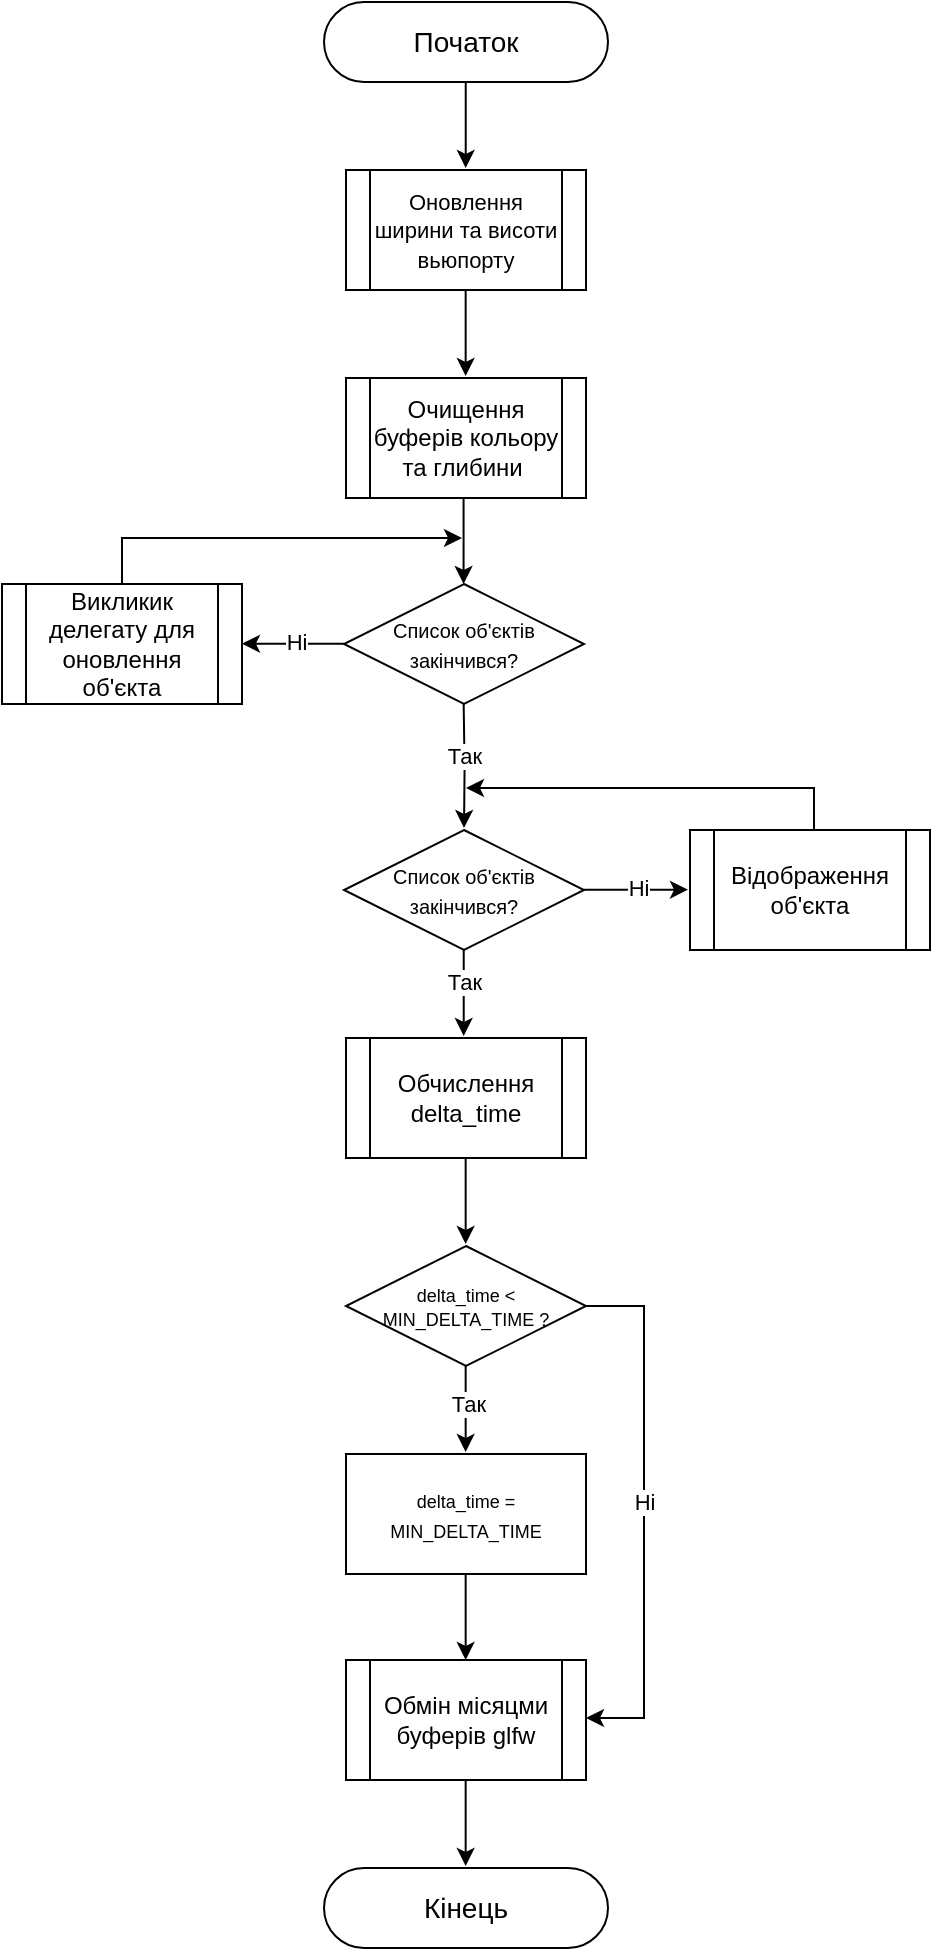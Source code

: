 <mxfile version="24.4.0" type="device">
  <diagram id="C5RBs43oDa-KdzZeNtuy" name="Page-1">
    <mxGraphModel dx="2665" dy="994" grid="1" gridSize="10" guides="1" tooltips="1" connect="1" arrows="1" fold="1" page="1" pageScale="1" pageWidth="827" pageHeight="1169" math="0" shadow="0">
      <root>
        <mxCell id="WIyWlLk6GJQsqaUBKTNV-0" />
        <mxCell id="WIyWlLk6GJQsqaUBKTNV-1" parent="WIyWlLk6GJQsqaUBKTNV-0" />
        <mxCell id="doYjt0I-bv-tzujPuIN1-162" value="&lt;font style=&quot;font-size: 14px;&quot;&gt;Початок&lt;/font&gt;" style="rounded=1;whiteSpace=wrap;html=1;arcSize=50;" parent="WIyWlLk6GJQsqaUBKTNV-1" vertex="1">
          <mxGeometry x="-485" width="142" height="40" as="geometry" />
        </mxCell>
        <mxCell id="doYjt0I-bv-tzujPuIN1-163" value="&lt;font style=&quot;font-size: 14px;&quot;&gt;Кінець&lt;/font&gt;" style="rounded=1;whiteSpace=wrap;html=1;arcSize=50;" parent="WIyWlLk6GJQsqaUBKTNV-1" vertex="1">
          <mxGeometry x="-485" y="933" width="142" height="40" as="geometry" />
        </mxCell>
        <mxCell id="doYjt0I-bv-tzujPuIN1-175" value="Обмін місяцми буферів glfw" style="shape=process;whiteSpace=wrap;html=1;backgroundOutline=1;" parent="WIyWlLk6GJQsqaUBKTNV-1" vertex="1">
          <mxGeometry x="-474" y="829" width="120" height="60" as="geometry" />
        </mxCell>
        <mxCell id="doYjt0I-bv-tzujPuIN1-209" style="edgeStyle=orthogonalEdgeStyle;rounded=0;orthogonalLoop=1;jettySize=auto;html=1;entryX=0.5;entryY=0;entryDx=0;entryDy=0;" parent="WIyWlLk6GJQsqaUBKTNV-1" edge="1">
          <mxGeometry relative="1" as="geometry">
            <mxPoint x="-414.17" y="889" as="sourcePoint" />
            <mxPoint x="-414.17" y="932" as="targetPoint" />
          </mxGeometry>
        </mxCell>
        <mxCell id="IGiyjCsBwK7ziJwL-YGV-0" value="&lt;font style=&quot;font-size: 11px;&quot;&gt;Оновлення ширини та висоти вьюпорту&lt;/font&gt;" style="shape=process;whiteSpace=wrap;html=1;backgroundOutline=1;" vertex="1" parent="WIyWlLk6GJQsqaUBKTNV-1">
          <mxGeometry x="-474" y="84" width="120" height="60" as="geometry" />
        </mxCell>
        <mxCell id="IGiyjCsBwK7ziJwL-YGV-1" style="edgeStyle=orthogonalEdgeStyle;rounded=0;orthogonalLoop=1;jettySize=auto;html=1;entryX=0.5;entryY=0;entryDx=0;entryDy=0;" edge="1" parent="WIyWlLk6GJQsqaUBKTNV-1">
          <mxGeometry relative="1" as="geometry">
            <mxPoint x="-414.14" y="40" as="sourcePoint" />
            <mxPoint x="-414.14" y="83" as="targetPoint" />
          </mxGeometry>
        </mxCell>
        <mxCell id="IGiyjCsBwK7ziJwL-YGV-2" style="edgeStyle=orthogonalEdgeStyle;rounded=0;orthogonalLoop=1;jettySize=auto;html=1;entryX=0.5;entryY=0;entryDx=0;entryDy=0;" edge="1" parent="WIyWlLk6GJQsqaUBKTNV-1">
          <mxGeometry relative="1" as="geometry">
            <mxPoint x="-415.21" y="248" as="sourcePoint" />
            <mxPoint x="-415.21" y="291" as="targetPoint" />
          </mxGeometry>
        </mxCell>
        <mxCell id="IGiyjCsBwK7ziJwL-YGV-5" value="&lt;font style=&quot;font-size: 10px;&quot;&gt;Список об&#39;єктів закінчився?&lt;/font&gt;" style="rhombus;whiteSpace=wrap;html=1;" vertex="1" parent="WIyWlLk6GJQsqaUBKTNV-1">
          <mxGeometry x="-475" y="291" width="120" height="60" as="geometry" />
        </mxCell>
        <mxCell id="IGiyjCsBwK7ziJwL-YGV-6" value="Викликик делегату для оновлення об&#39;єкта" style="shape=process;whiteSpace=wrap;html=1;backgroundOutline=1;" vertex="1" parent="WIyWlLk6GJQsqaUBKTNV-1">
          <mxGeometry x="-646" y="291" width="120" height="60" as="geometry" />
        </mxCell>
        <mxCell id="IGiyjCsBwK7ziJwL-YGV-8" style="edgeStyle=orthogonalEdgeStyle;rounded=0;orthogonalLoop=1;jettySize=auto;html=1;" edge="1" parent="WIyWlLk6GJQsqaUBKTNV-1">
          <mxGeometry relative="1" as="geometry">
            <mxPoint x="-415.17" y="351" as="sourcePoint" />
            <mxPoint x="-415" y="413" as="targetPoint" />
          </mxGeometry>
        </mxCell>
        <mxCell id="IGiyjCsBwK7ziJwL-YGV-9" value="Так" style="edgeLabel;html=1;align=center;verticalAlign=middle;resizable=0;points=[];" vertex="1" connectable="0" parent="IGiyjCsBwK7ziJwL-YGV-8">
          <mxGeometry x="-0.175" relative="1" as="geometry">
            <mxPoint as="offset" />
          </mxGeometry>
        </mxCell>
        <mxCell id="IGiyjCsBwK7ziJwL-YGV-10" style="edgeStyle=orthogonalEdgeStyle;rounded=0;orthogonalLoop=1;jettySize=auto;html=1;entryX=1;entryY=0.5;entryDx=0;entryDy=0;" edge="1" parent="WIyWlLk6GJQsqaUBKTNV-1">
          <mxGeometry relative="1" as="geometry">
            <mxPoint x="-475" y="320.83" as="sourcePoint" />
            <mxPoint x="-526" y="320.83" as="targetPoint" />
          </mxGeometry>
        </mxCell>
        <mxCell id="IGiyjCsBwK7ziJwL-YGV-11" value="Ні" style="edgeLabel;html=1;align=center;verticalAlign=middle;resizable=0;points=[];" vertex="1" connectable="0" parent="IGiyjCsBwK7ziJwL-YGV-10">
          <mxGeometry x="-0.045" y="-1" relative="1" as="geometry">
            <mxPoint as="offset" />
          </mxGeometry>
        </mxCell>
        <mxCell id="IGiyjCsBwK7ziJwL-YGV-12" style="edgeStyle=orthogonalEdgeStyle;rounded=0;orthogonalLoop=1;jettySize=auto;html=1;" edge="1" parent="WIyWlLk6GJQsqaUBKTNV-1">
          <mxGeometry relative="1" as="geometry">
            <mxPoint x="-416" y="268" as="targetPoint" />
            <mxPoint x="-586" y="291" as="sourcePoint" />
            <Array as="points">
              <mxPoint x="-586" y="268" />
            </Array>
          </mxGeometry>
        </mxCell>
        <mxCell id="IGiyjCsBwK7ziJwL-YGV-21" style="rounded=0;orthogonalLoop=1;jettySize=auto;html=1;entryX=1;entryY=0.5;entryDx=0;entryDy=0;endArrow=none;endFill=0;startArrow=classic;startFill=1;" edge="1" parent="WIyWlLk6GJQsqaUBKTNV-1">
          <mxGeometry relative="1" as="geometry">
            <mxPoint x="-303" y="443.86" as="sourcePoint" />
            <mxPoint x="-355" y="443.86" as="targetPoint" />
          </mxGeometry>
        </mxCell>
        <mxCell id="IGiyjCsBwK7ziJwL-YGV-22" value="Ні" style="edgeLabel;html=1;align=center;verticalAlign=middle;resizable=0;points=[];" vertex="1" connectable="0" parent="IGiyjCsBwK7ziJwL-YGV-21">
          <mxGeometry x="-0.045" y="-1" relative="1" as="geometry">
            <mxPoint as="offset" />
          </mxGeometry>
        </mxCell>
        <mxCell id="IGiyjCsBwK7ziJwL-YGV-23" value="&lt;font style=&quot;font-size: 10px;&quot;&gt;Список об&#39;єктів закінчився?&lt;/font&gt;" style="rhombus;whiteSpace=wrap;html=1;" vertex="1" parent="WIyWlLk6GJQsqaUBKTNV-1">
          <mxGeometry x="-475" y="414" width="120" height="60" as="geometry" />
        </mxCell>
        <mxCell id="IGiyjCsBwK7ziJwL-YGV-30" style="edgeStyle=orthogonalEdgeStyle;rounded=0;orthogonalLoop=1;jettySize=auto;html=1;" edge="1" parent="WIyWlLk6GJQsqaUBKTNV-1">
          <mxGeometry relative="1" as="geometry">
            <mxPoint x="-414" y="393" as="targetPoint" />
            <mxPoint x="-240" y="414" as="sourcePoint" />
            <Array as="points">
              <mxPoint x="-240" y="393" />
              <mxPoint x="-414" y="393" />
            </Array>
          </mxGeometry>
        </mxCell>
        <mxCell id="IGiyjCsBwK7ziJwL-YGV-25" value="Відображення об&#39;єкта" style="shape=process;whiteSpace=wrap;html=1;backgroundOutline=1;" vertex="1" parent="WIyWlLk6GJQsqaUBKTNV-1">
          <mxGeometry x="-302" y="414" width="120" height="60" as="geometry" />
        </mxCell>
        <mxCell id="IGiyjCsBwK7ziJwL-YGV-27" style="edgeStyle=orthogonalEdgeStyle;rounded=0;orthogonalLoop=1;jettySize=auto;html=1;entryX=0.5;entryY=0;entryDx=0;entryDy=0;" edge="1" parent="WIyWlLk6GJQsqaUBKTNV-1">
          <mxGeometry relative="1" as="geometry">
            <mxPoint x="-415.14" y="474" as="sourcePoint" />
            <mxPoint x="-415.14" y="517" as="targetPoint" />
          </mxGeometry>
        </mxCell>
        <mxCell id="IGiyjCsBwK7ziJwL-YGV-28" value="Так" style="edgeLabel;html=1;align=center;verticalAlign=middle;resizable=0;points=[];" vertex="1" connectable="0" parent="IGiyjCsBwK7ziJwL-YGV-27">
          <mxGeometry x="-0.282" relative="1" as="geometry">
            <mxPoint as="offset" />
          </mxGeometry>
        </mxCell>
        <mxCell id="IGiyjCsBwK7ziJwL-YGV-31" value="Обчислення delta_time" style="shape=process;whiteSpace=wrap;html=1;backgroundOutline=1;" vertex="1" parent="WIyWlLk6GJQsqaUBKTNV-1">
          <mxGeometry x="-474" y="518" width="120" height="60" as="geometry" />
        </mxCell>
        <mxCell id="IGiyjCsBwK7ziJwL-YGV-32" style="edgeStyle=orthogonalEdgeStyle;rounded=0;orthogonalLoop=1;jettySize=auto;html=1;entryX=1;entryY=0.5;entryDx=0;entryDy=0;" edge="1" parent="WIyWlLk6GJQsqaUBKTNV-1" source="IGiyjCsBwK7ziJwL-YGV-34">
          <mxGeometry relative="1" as="geometry">
            <Array as="points">
              <mxPoint x="-325" y="652" />
              <mxPoint x="-325" y="858" />
            </Array>
            <mxPoint x="-354" y="858" as="targetPoint" />
          </mxGeometry>
        </mxCell>
        <mxCell id="IGiyjCsBwK7ziJwL-YGV-33" value="Ні" style="edgeLabel;html=1;align=center;verticalAlign=middle;resizable=0;points=[];" vertex="1" connectable="0" parent="IGiyjCsBwK7ziJwL-YGV-32">
          <mxGeometry x="-0.037" relative="1" as="geometry">
            <mxPoint as="offset" />
          </mxGeometry>
        </mxCell>
        <mxCell id="IGiyjCsBwK7ziJwL-YGV-34" value="&lt;p style=&quot;line-height: 90%;&quot;&gt;&lt;font style=&quot;font-size: 9px;&quot;&gt;delta_time &amp;lt; MIN_DELTA_TIME ?&lt;/font&gt;&lt;/p&gt;" style="rhombus;whiteSpace=wrap;html=1;" vertex="1" parent="WIyWlLk6GJQsqaUBKTNV-1">
          <mxGeometry x="-474" y="622" width="120" height="60" as="geometry" />
        </mxCell>
        <mxCell id="IGiyjCsBwK7ziJwL-YGV-35" style="edgeStyle=orthogonalEdgeStyle;rounded=0;orthogonalLoop=1;jettySize=auto;html=1;entryX=0.5;entryY=0;entryDx=0;entryDy=0;" edge="1" parent="WIyWlLk6GJQsqaUBKTNV-1">
          <mxGeometry relative="1" as="geometry">
            <mxPoint x="-414.17" y="578" as="sourcePoint" />
            <mxPoint x="-414.17" y="621" as="targetPoint" />
          </mxGeometry>
        </mxCell>
        <mxCell id="IGiyjCsBwK7ziJwL-YGV-36" style="edgeStyle=orthogonalEdgeStyle;rounded=0;orthogonalLoop=1;jettySize=auto;html=1;entryX=0.5;entryY=0;entryDx=0;entryDy=0;" edge="1" parent="WIyWlLk6GJQsqaUBKTNV-1">
          <mxGeometry relative="1" as="geometry">
            <mxPoint x="-414.17" y="682" as="sourcePoint" />
            <mxPoint x="-414.17" y="725" as="targetPoint" />
          </mxGeometry>
        </mxCell>
        <mxCell id="IGiyjCsBwK7ziJwL-YGV-37" value="Так" style="edgeLabel;html=1;align=center;verticalAlign=middle;resizable=0;points=[];" vertex="1" connectable="0" parent="IGiyjCsBwK7ziJwL-YGV-36">
          <mxGeometry x="-0.126" y="1" relative="1" as="geometry">
            <mxPoint as="offset" />
          </mxGeometry>
        </mxCell>
        <mxCell id="IGiyjCsBwK7ziJwL-YGV-38" value="&lt;span style=&quot;font-size: 9px;&quot;&gt;delta_time = MIN_DELTA_TIME&lt;/span&gt;" style="rounded=0;whiteSpace=wrap;html=1;" vertex="1" parent="WIyWlLk6GJQsqaUBKTNV-1">
          <mxGeometry x="-474" y="726" width="120" height="60" as="geometry" />
        </mxCell>
        <mxCell id="IGiyjCsBwK7ziJwL-YGV-39" style="edgeStyle=orthogonalEdgeStyle;rounded=0;orthogonalLoop=1;jettySize=auto;html=1;entryX=0.5;entryY=0;entryDx=0;entryDy=0;" edge="1" parent="WIyWlLk6GJQsqaUBKTNV-1">
          <mxGeometry relative="1" as="geometry">
            <mxPoint x="-414.17" y="786" as="sourcePoint" />
            <mxPoint x="-414.17" y="829" as="targetPoint" />
          </mxGeometry>
        </mxCell>
        <mxCell id="IGiyjCsBwK7ziJwL-YGV-40" style="edgeStyle=orthogonalEdgeStyle;rounded=0;orthogonalLoop=1;jettySize=auto;html=1;entryX=0.5;entryY=0;entryDx=0;entryDy=0;" edge="1" parent="WIyWlLk6GJQsqaUBKTNV-1">
          <mxGeometry relative="1" as="geometry">
            <mxPoint x="-414.17" y="144" as="sourcePoint" />
            <mxPoint x="-414.17" y="187" as="targetPoint" />
          </mxGeometry>
        </mxCell>
        <mxCell id="IGiyjCsBwK7ziJwL-YGV-41" value="Очищення буферів кольору та глибини&amp;nbsp;" style="shape=process;whiteSpace=wrap;html=1;backgroundOutline=1;" vertex="1" parent="WIyWlLk6GJQsqaUBKTNV-1">
          <mxGeometry x="-474" y="188" width="120" height="60" as="geometry" />
        </mxCell>
      </root>
    </mxGraphModel>
  </diagram>
</mxfile>
